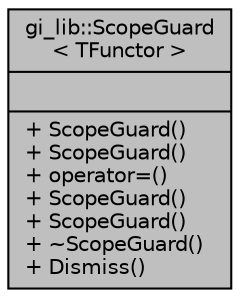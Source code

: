 digraph "gi_lib::ScopeGuard&lt; TFunctor &gt;"
{
  edge [fontname="Helvetica",fontsize="10",labelfontname="Helvetica",labelfontsize="10"];
  node [fontname="Helvetica",fontsize="10",shape=record];
  Node1 [label="{gi_lib::ScopeGuard\l\< TFunctor \>\n||+ ScopeGuard()\l+ ScopeGuard()\l+ operator=()\l+ ScopeGuard()\l+ ScopeGuard()\l+ ~ScopeGuard()\l+ Dismiss()\l}",height=0.2,width=0.4,color="black", fillcolor="grey75", style="filled", fontcolor="black"];
}
